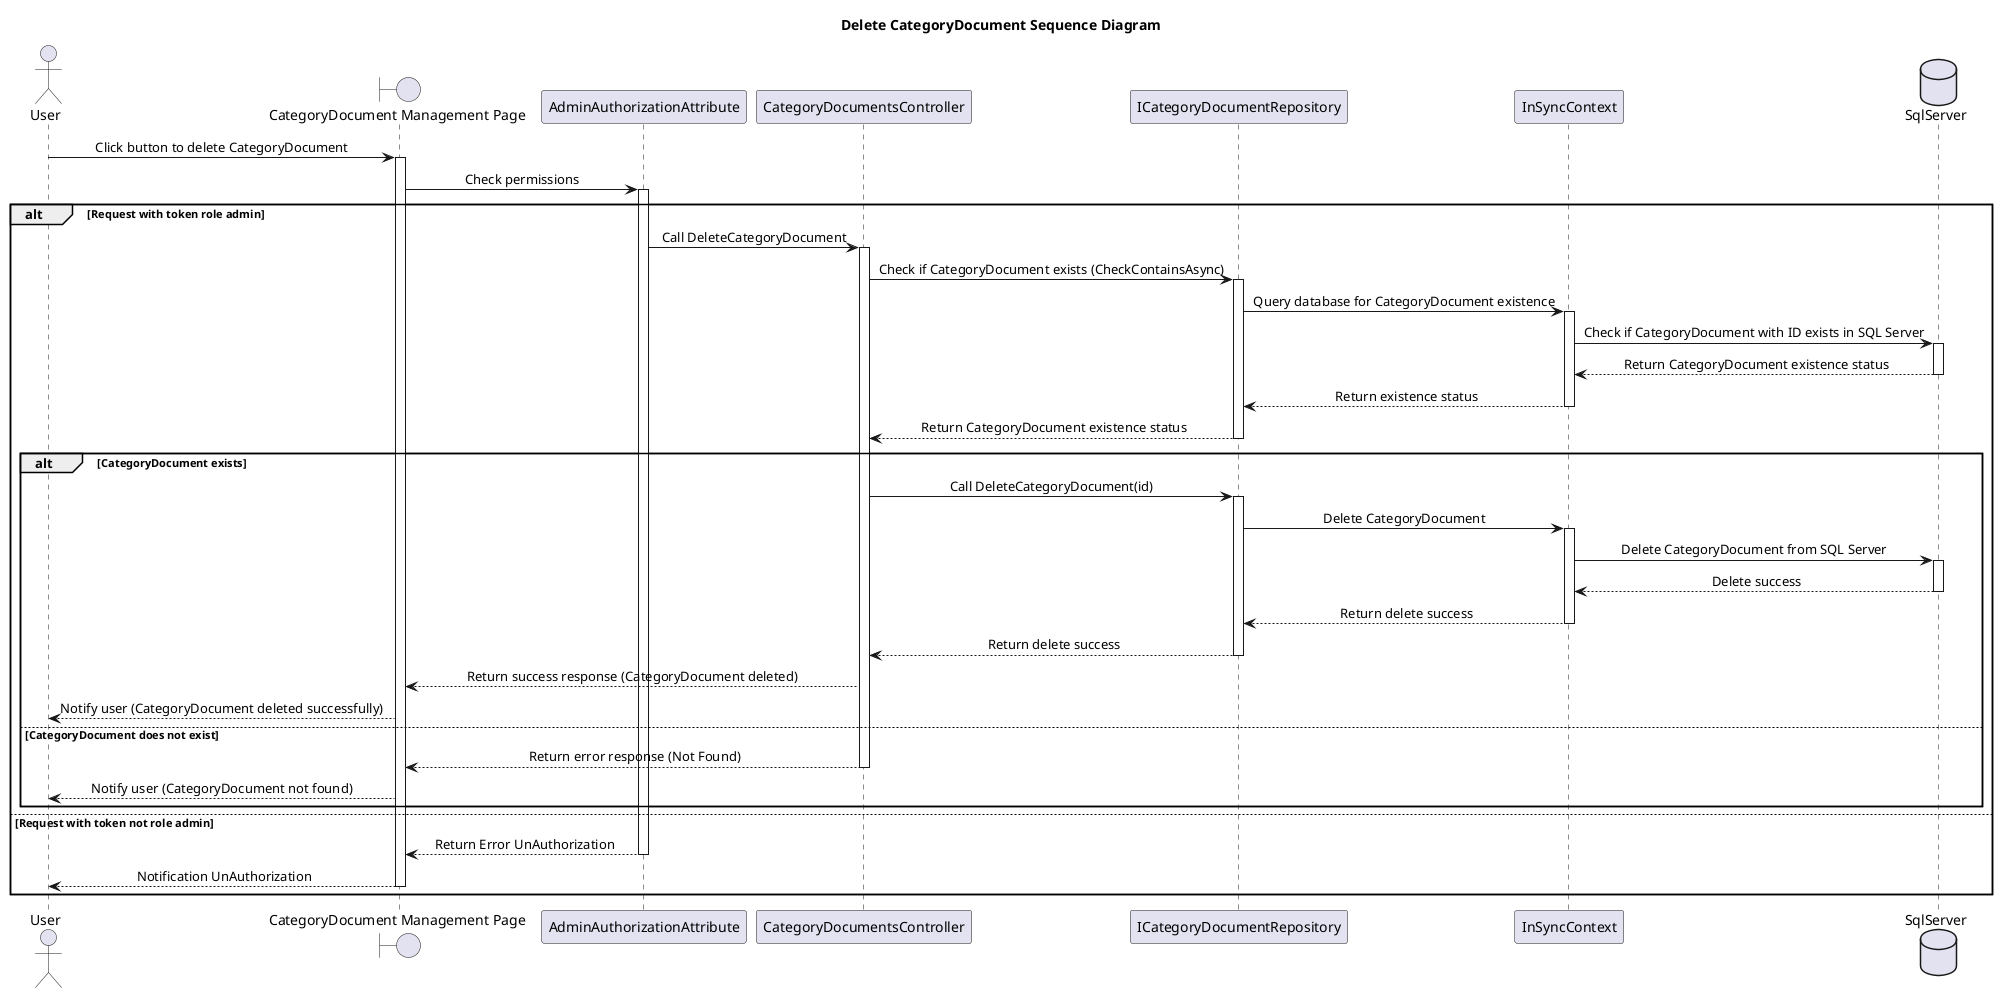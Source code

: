@startuml DeleteCategoryDocumentSequenceDiagram
skinparam classAttributeIconSize 0
skinparam SequenceMessageAlignment center
Title Delete CategoryDocument Sequence Diagram

actor "User" as U
boundary "CategoryDocument Management Page" as Hp
participant "AdminAuthorizationAttribute" as Author
participant "CategoryDocumentsController" as ProController
participant "ICategoryDocumentRepository" as IProRepo
participant "InSyncContext" as ISContext
database "SqlServer" as Db

U -> Hp : Click button to delete CategoryDocument
activate Hp

Hp -> Author : Check permissions
activate Author
alt Request with token role admin

        Author -> ProController : Call DeleteCategoryDocument
        activate ProController

        ProController -> IProRepo : Check if CategoryDocument exists (CheckContainsAsync)
        activate IProRepo
        IProRepo -> ISContext : Query database for CategoryDocument existence
        activate ISContext
        ISContext -> Db : Check if CategoryDocument with ID exists in SQL Server
        activate Db
        Db --> ISContext : Return CategoryDocument existence status
        deactivate Db
        ISContext --> IProRepo : Return existence status
        deactivate ISContext
        IProRepo --> ProController : Return CategoryDocument existence status
        deactivate IProRepo

        alt CategoryDocument exists
            ProController -> IProRepo : Call DeleteCategoryDocument(id)
            activate IProRepo
            IProRepo -> ISContext : Delete CategoryDocument
            activate ISContext
            ISContext -> Db : Delete CategoryDocument from SQL Server
            activate Db
            Db --> ISContext : Delete success
            deactivate Db
            ISContext --> IProRepo : Return delete success
            deactivate ISContext
            IProRepo --> ProController : Return delete success
            deactivate IProRepo
            ProController --> Hp : Return success response (CategoryDocument deleted)
            
            Hp --> U : Notify user (CategoryDocument deleted successfully)
        else CategoryDocument does not exist
            ProController --> Hp : Return error response (Not Found)
            deactivate ProController
            Hp --> U : Notify user (CategoryDocument not found)
        end
else Request with token not role admin
    Author --> Hp : Return Error UnAuthorization
    deactivate Author
    Hp --> U : Notification UnAuthorization
    deactivate Hp
end

deactivate Hp
@enduml
